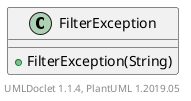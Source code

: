 @startuml

    class FilterException [[FilterException.html]] {
        +FilterException(String)
    }


    center footer UMLDoclet 1.1.4, PlantUML 1.2019.05
@enduml
